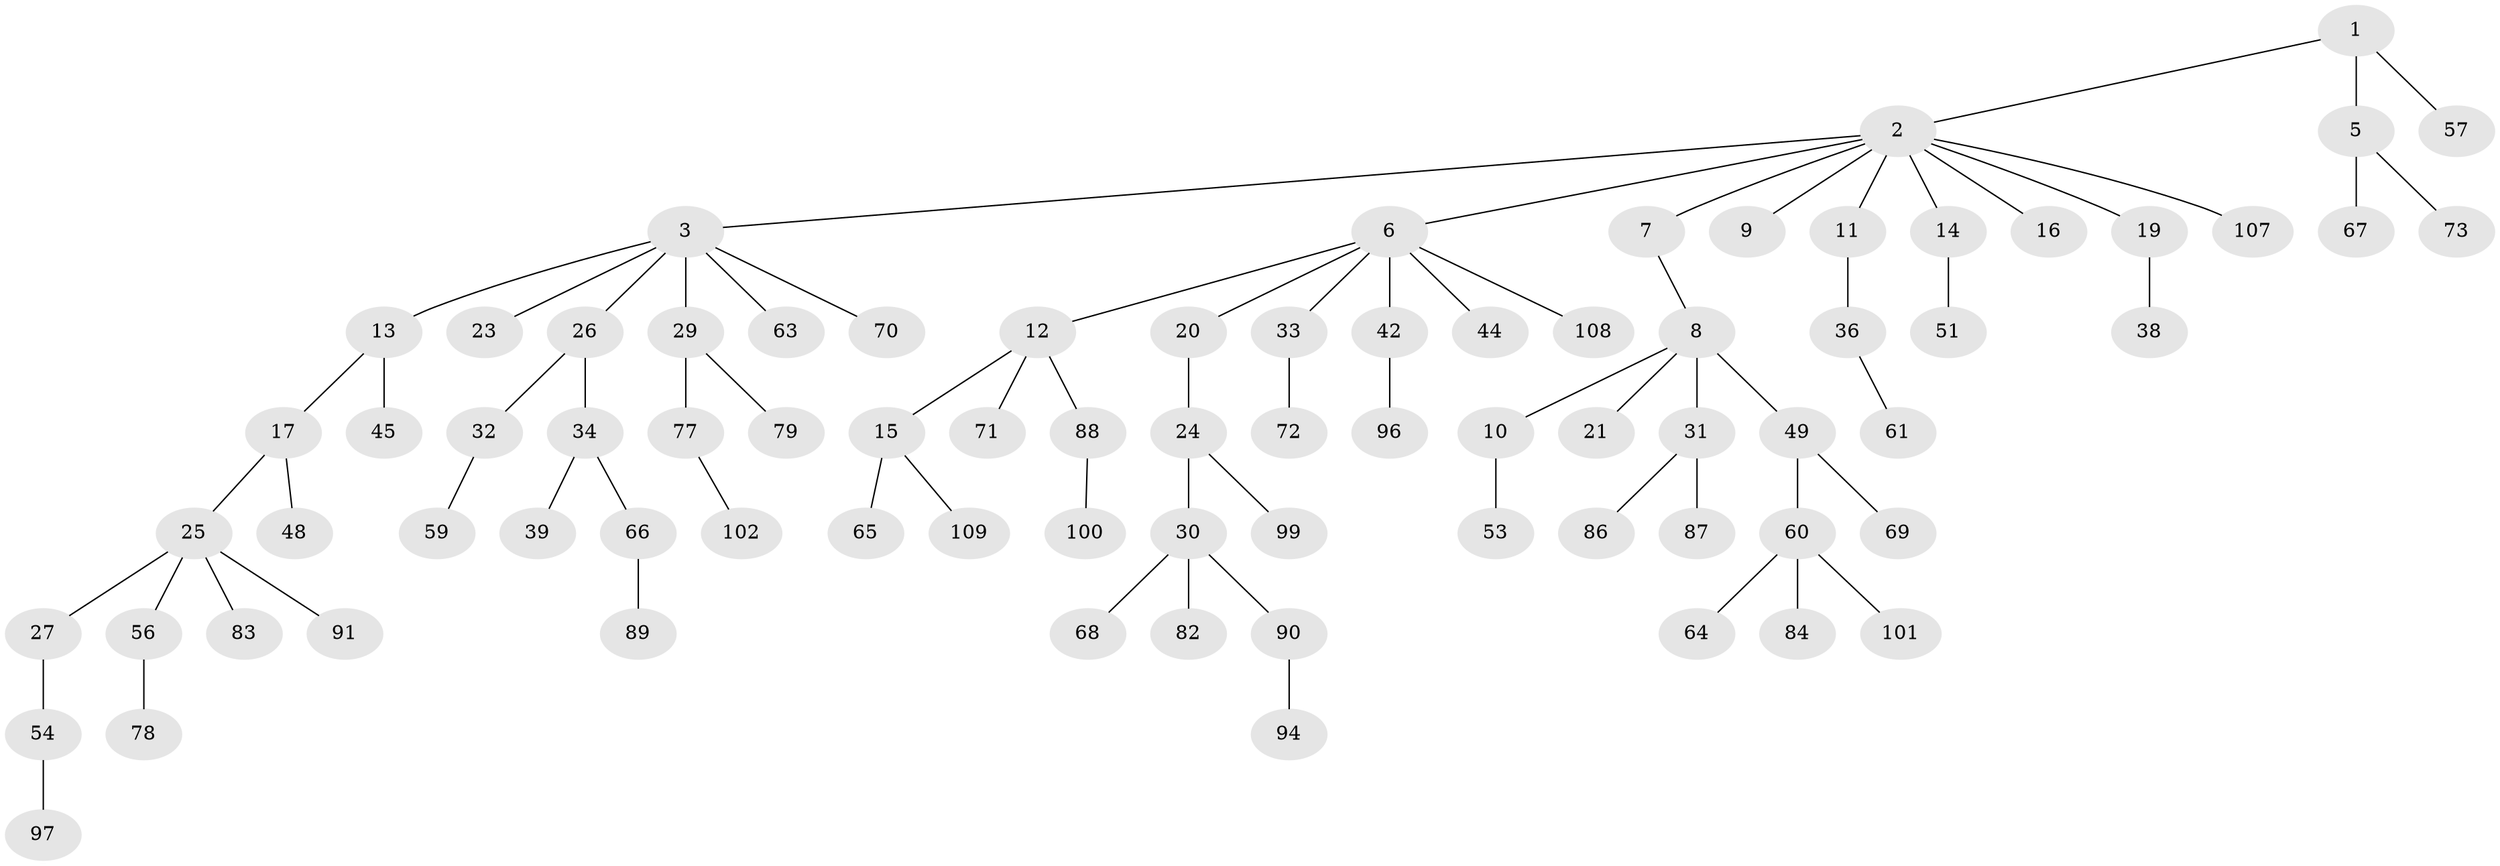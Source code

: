 // original degree distribution, {4: 0.08256880733944955, 6: 0.027522935779816515, 7: 0.01834862385321101, 3: 0.10091743119266056, 2: 0.24770642201834864, 1: 0.5137614678899083, 5: 0.009174311926605505}
// Generated by graph-tools (version 1.1) at 2025/42/03/06/25 10:42:04]
// undirected, 79 vertices, 78 edges
graph export_dot {
graph [start="1"]
  node [color=gray90,style=filled];
  1 [super="+37"];
  2 [super="+4"];
  3 [super="+52"];
  5;
  6;
  7;
  8 [super="+50"];
  9;
  10 [super="+28"];
  11;
  12 [super="+22"];
  13 [super="+18"];
  14 [super="+74"];
  15 [super="+46"];
  16 [super="+103"];
  17;
  19;
  20;
  21 [super="+47"];
  23;
  24 [super="+75"];
  25 [super="+55"];
  26 [super="+105"];
  27;
  29 [super="+41"];
  30 [super="+62"];
  31 [super="+58"];
  32 [super="+43"];
  33 [super="+35"];
  34 [super="+85"];
  36 [super="+40"];
  38;
  39;
  42 [super="+76"];
  44;
  45;
  48;
  49;
  51;
  53 [super="+98"];
  54 [super="+80"];
  56;
  57 [super="+106"];
  59;
  60 [super="+104"];
  61;
  63;
  64;
  65;
  66;
  67;
  68;
  69;
  70;
  71;
  72;
  73 [super="+81"];
  77 [super="+95"];
  78;
  79;
  82;
  83;
  84;
  86;
  87;
  88 [super="+93"];
  89;
  90;
  91 [super="+92"];
  94;
  96;
  97;
  99;
  100;
  101;
  102;
  107;
  108;
  109;
  1 -- 2;
  1 -- 5;
  1 -- 57;
  2 -- 3;
  2 -- 11;
  2 -- 19;
  2 -- 107;
  2 -- 16;
  2 -- 6;
  2 -- 7;
  2 -- 9;
  2 -- 14;
  3 -- 13;
  3 -- 23;
  3 -- 26;
  3 -- 29;
  3 -- 63;
  3 -- 70;
  5 -- 67;
  5 -- 73;
  6 -- 12;
  6 -- 20;
  6 -- 33;
  6 -- 42;
  6 -- 44;
  6 -- 108;
  7 -- 8;
  8 -- 10;
  8 -- 21;
  8 -- 31;
  8 -- 49;
  10 -- 53;
  11 -- 36;
  12 -- 15;
  12 -- 88;
  12 -- 71;
  13 -- 17;
  13 -- 45;
  14 -- 51;
  15 -- 65;
  15 -- 109;
  17 -- 25;
  17 -- 48;
  19 -- 38;
  20 -- 24;
  24 -- 30;
  24 -- 99;
  25 -- 27;
  25 -- 56;
  25 -- 83;
  25 -- 91;
  26 -- 32;
  26 -- 34;
  27 -- 54;
  29 -- 77;
  29 -- 79;
  30 -- 82;
  30 -- 90;
  30 -- 68;
  31 -- 86;
  31 -- 87;
  32 -- 59;
  33 -- 72;
  34 -- 39;
  34 -- 66;
  36 -- 61;
  42 -- 96;
  49 -- 60;
  49 -- 69;
  54 -- 97;
  56 -- 78;
  60 -- 64;
  60 -- 84;
  60 -- 101;
  66 -- 89;
  77 -- 102;
  88 -- 100;
  90 -- 94;
}
